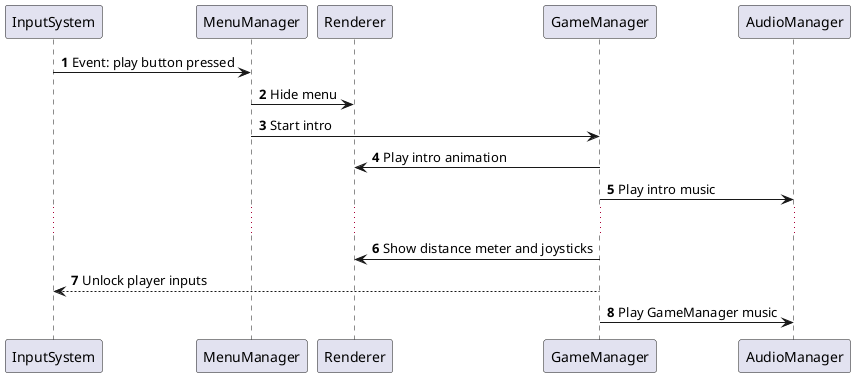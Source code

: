 @startuml
'https://plantuml.com/sequence-diagram

autonumber

'just ideas
InputSystem -> MenuManager: Event: play button pressed
MenuManager -> Renderer: Hide menu
MenuManager -> GameManager: Start intro
GameManager -> Renderer: Play intro animation
GameManager -> AudioManager: Play intro music
...

GameManager -> Renderer: Show distance meter and joysticks
GameManager --> InputSystem: Unlock player inputs
GameManager -> AudioManager: Play GameManager music


@enduml